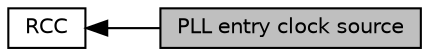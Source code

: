 digraph "PLL entry clock source"
{
  edge [fontname="Helvetica",fontsize="10",labelfontname="Helvetica",labelfontsize="10"];
  node [fontname="Helvetica",fontsize="10",shape=box];
  rankdir=LR;
  Node2 [label="RCC",height=0.2,width=0.4,color="black", fillcolor="white", style="filled",URL="$group__RCC__LL.html",tooltip=" "];
  Node1 [label="PLL entry clock source",height=0.2,width=0.4,color="black", fillcolor="grey75", style="filled", fontcolor="black",tooltip=" "];
  Node2->Node1 [shape=plaintext, dir="back", style="solid"];
}
